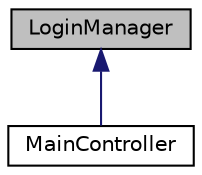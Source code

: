 digraph "LoginManager"
{
 // LATEX_PDF_SIZE
  edge [fontname="Helvetica",fontsize="10",labelfontname="Helvetica",labelfontsize="10"];
  node [fontname="Helvetica",fontsize="10",shape=record];
  Node1 [label="LoginManager",height=0.2,width=0.4,color="black", fillcolor="grey75", style="filled", fontcolor="black",tooltip="Interface for accessing the main window of the application."];
  Node1 -> Node2 [dir="back",color="midnightblue",fontsize="10",style="solid",fontname="Helvetica"];
  Node2 [label="MainController",height=0.2,width=0.4,color="black", fillcolor="white", style="filled",URL="$classMainController.html",tooltip=" "];
}
